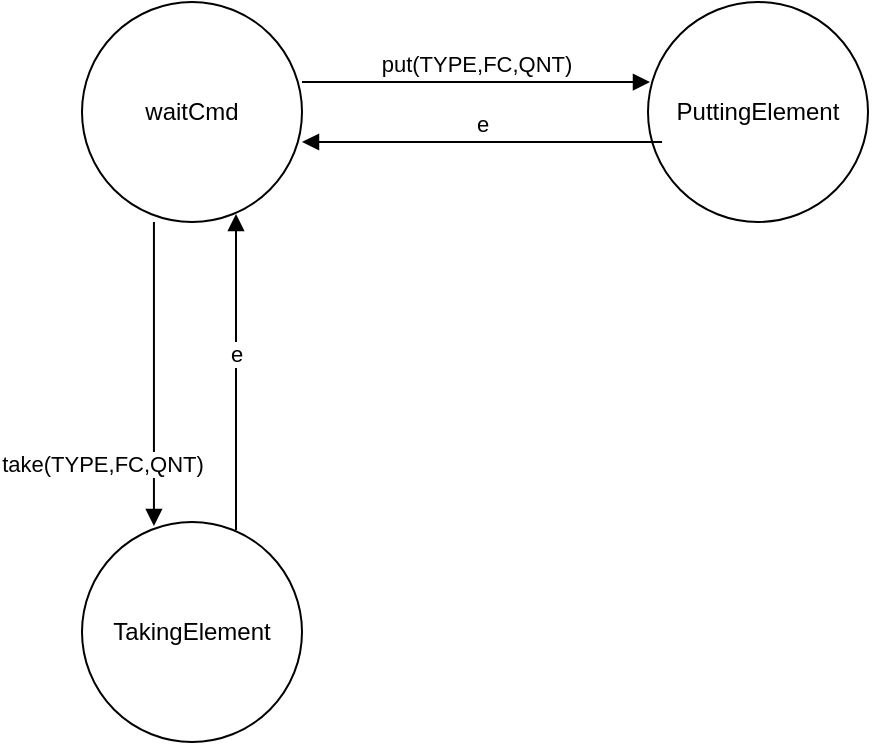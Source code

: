 <mxfile version="11.3.0" type="device" pages="1"><diagram id="oyjl5hQaxeoIN4t_gpa-" name="Page-1"><mxGraphModel dx="854" dy="504" grid="1" gridSize="10" guides="1" tooltips="1" connect="1" arrows="1" fold="1" page="1" pageScale="1" pageWidth="827" pageHeight="1169" math="0" shadow="0"><root><mxCell id="0"/><mxCell id="1" parent="0"/><mxCell id="q1Px9fqUfI4I_lBauzxJ-1" value="waitCmd" style="ellipse;whiteSpace=wrap;html=1;" vertex="1" parent="1"><mxGeometry x="75" y="90" width="110" height="110" as="geometry"/></mxCell><mxCell id="q1Px9fqUfI4I_lBauzxJ-2" value="PuttingElement" style="ellipse;whiteSpace=wrap;html=1;" vertex="1" parent="1"><mxGeometry x="358" y="90" width="110" height="110" as="geometry"/></mxCell><mxCell id="q1Px9fqUfI4I_lBauzxJ-3" value="TakingElement" style="ellipse;whiteSpace=wrap;html=1;" vertex="1" parent="1"><mxGeometry x="75" y="350" width="110" height="110" as="geometry"/></mxCell><mxCell id="q1Px9fqUfI4I_lBauzxJ-4" value="put(TYPE,FC,QNT)" style="html=1;verticalAlign=bottom;endArrow=block;entryX=0.009;entryY=0.364;entryDx=0;entryDy=0;entryPerimeter=0;" edge="1" parent="1" target="q1Px9fqUfI4I_lBauzxJ-2"><mxGeometry width="80" relative="1" as="geometry"><mxPoint x="185" y="130" as="sourcePoint"/><mxPoint x="265" y="130" as="targetPoint"/></mxGeometry></mxCell><mxCell id="q1Px9fqUfI4I_lBauzxJ-5" value="e" style="html=1;verticalAlign=bottom;endArrow=none;entryX=0.064;entryY=0.636;entryDx=0;entryDy=0;entryPerimeter=0;startArrow=block;startFill=1;endFill=0;" edge="1" parent="1" target="q1Px9fqUfI4I_lBauzxJ-2"><mxGeometry width="80" relative="1" as="geometry"><mxPoint x="185" y="160" as="sourcePoint"/><mxPoint x="265" y="160" as="targetPoint"/></mxGeometry></mxCell><mxCell id="q1Px9fqUfI4I_lBauzxJ-6" value="take(TYPE,FC,QNT)" style="html=1;verticalAlign=bottom;endArrow=block;exitX=0.327;exitY=1;exitDx=0;exitDy=0;exitPerimeter=0;entryX=0.327;entryY=0.018;entryDx=0;entryDy=0;entryPerimeter=0;" edge="1" parent="1" source="q1Px9fqUfI4I_lBauzxJ-1" target="q1Px9fqUfI4I_lBauzxJ-3"><mxGeometry x="0.711" y="-26" width="80" relative="1" as="geometry"><mxPoint x="135" y="270" as="sourcePoint"/><mxPoint x="215" y="270" as="targetPoint"/><mxPoint as="offset"/></mxGeometry></mxCell><mxCell id="q1Px9fqUfI4I_lBauzxJ-7" value="e" style="html=1;verticalAlign=bottom;endArrow=block;exitX=0.7;exitY=0.036;exitDx=0;exitDy=0;exitPerimeter=0;entryX=0.7;entryY=0.964;entryDx=0;entryDy=0;entryPerimeter=0;" edge="1" parent="1" source="q1Px9fqUfI4I_lBauzxJ-3" target="q1Px9fqUfI4I_lBauzxJ-1"><mxGeometry width="80" relative="1" as="geometry"><mxPoint x="155" y="300" as="sourcePoint"/><mxPoint x="235" y="300" as="targetPoint"/></mxGeometry></mxCell></root></mxGraphModel></diagram></mxfile>